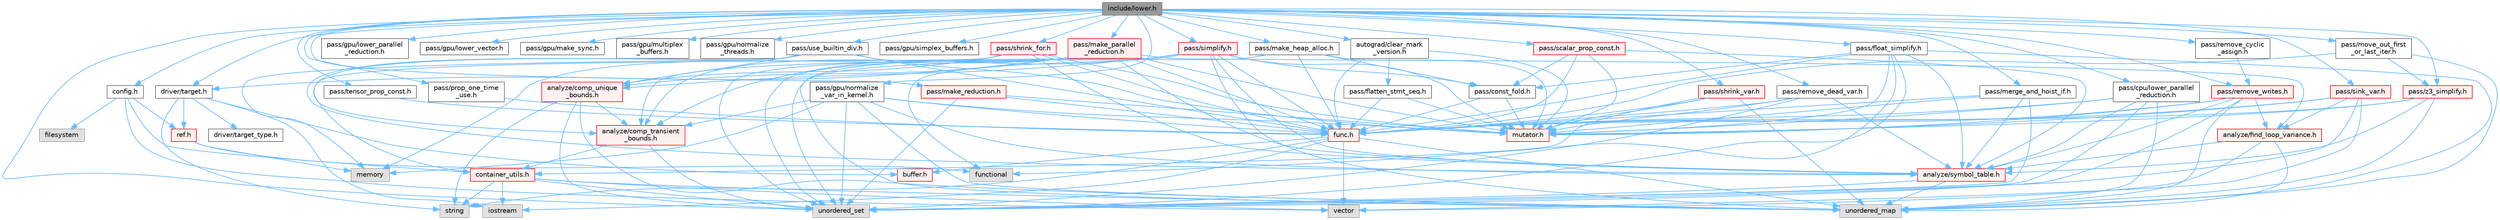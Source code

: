 digraph "include/lower.h"
{
 // LATEX_PDF_SIZE
  bgcolor="transparent";
  edge [fontname=Helvetica,fontsize=10,labelfontname=Helvetica,labelfontsize=10];
  node [fontname=Helvetica,fontsize=10,shape=box,height=0.2,width=0.4];
  Node1 [label="include/lower.h",height=0.2,width=0.4,color="gray40", fillcolor="grey60", style="filled", fontcolor="black",tooltip=" "];
  Node1 -> Node2 [color="steelblue1",style="solid"];
  Node2 [label="unordered_set",height=0.2,width=0.4,color="grey60", fillcolor="#E0E0E0", style="filled",tooltip=" "];
  Node1 -> Node3 [color="steelblue1",style="solid"];
  Node3 [label="autograd/clear_mark\l_version.h",height=0.2,width=0.4,color="grey40", fillcolor="white", style="filled",URL="$clear__mark__version_8h.html",tooltip=" "];
  Node3 -> Node4 [color="steelblue1",style="solid"];
  Node4 [label="func.h",height=0.2,width=0.4,color="red", fillcolor="#FFF0F0", style="filled",URL="$func_8h.html",tooltip=" "];
  Node4 -> Node5 [color="steelblue1",style="solid"];
  Node5 [label="iostream",height=0.2,width=0.4,color="grey60", fillcolor="#E0E0E0", style="filled",tooltip=" "];
  Node4 -> Node6 [color="steelblue1",style="solid"];
  Node6 [label="string",height=0.2,width=0.4,color="grey60", fillcolor="#E0E0E0", style="filled",tooltip=" "];
  Node4 -> Node7 [color="steelblue1",style="solid"];
  Node7 [label="unordered_map",height=0.2,width=0.4,color="grey60", fillcolor="#E0E0E0", style="filled",tooltip=" "];
  Node4 -> Node9 [color="steelblue1",style="solid"];
  Node9 [label="vector",height=0.2,width=0.4,color="grey60", fillcolor="#E0E0E0", style="filled",tooltip=" "];
  Node4 -> Node39 [color="steelblue1",style="solid"];
  Node39 [label="buffer.h",height=0.2,width=0.4,color="red", fillcolor="#FFF0F0", style="filled",URL="$buffer_8h.html",tooltip=" "];
  Node3 -> Node54 [color="steelblue1",style="solid"];
  Node54 [label="mutator.h",height=0.2,width=0.4,color="red", fillcolor="#FFF0F0", style="filled",URL="$mutator_8h.html",tooltip=" "];
  Node3 -> Node59 [color="steelblue1",style="solid"];
  Node59 [label="pass/flatten_stmt_seq.h",height=0.2,width=0.4,color="grey40", fillcolor="white", style="filled",URL="$flatten__stmt__seq_8h.html",tooltip=" "];
  Node59 -> Node4 [color="steelblue1",style="solid"];
  Node59 -> Node54 [color="steelblue1",style="solid"];
  Node1 -> Node60 [color="steelblue1",style="solid"];
  Node60 [label="config.h",height=0.2,width=0.4,color="grey40", fillcolor="white", style="filled",URL="$config_8h.html",tooltip=" "];
  Node60 -> Node61 [color="steelblue1",style="solid"];
  Node61 [label="filesystem",height=0.2,width=0.4,color="grey60", fillcolor="#E0E0E0", style="filled",tooltip=" "];
  Node60 -> Node9 [color="steelblue1",style="solid"];
  Node60 -> Node32 [color="steelblue1",style="solid"];
  Node32 [label="container_utils.h",height=0.2,width=0.4,color="red", fillcolor="#FFF0F0", style="filled",URL="$container__utils_8h.html",tooltip=" "];
  Node32 -> Node5 [color="steelblue1",style="solid"];
  Node32 -> Node6 [color="steelblue1",style="solid"];
  Node32 -> Node7 [color="steelblue1",style="solid"];
  Node32 -> Node2 [color="steelblue1",style="solid"];
  Node32 -> Node9 [color="steelblue1",style="solid"];
  Node60 -> Node19 [color="steelblue1",style="solid"];
  Node19 [label="ref.h",height=0.2,width=0.4,color="red", fillcolor="#FFF0F0", style="filled",URL="$ref_8h.html",tooltip=" "];
  Node19 -> Node12 [color="steelblue1",style="solid"];
  Node12 [label="functional",height=0.2,width=0.4,color="grey60", fillcolor="#E0E0E0", style="filled",tooltip=" "];
  Node19 -> Node20 [color="steelblue1",style="solid"];
  Node20 [label="memory",height=0.2,width=0.4,color="grey60", fillcolor="#E0E0E0", style="filled",tooltip=" "];
  Node1 -> Node46 [color="steelblue1",style="solid"];
  Node46 [label="driver/target.h",height=0.2,width=0.4,color="grey40", fillcolor="white", style="filled",URL="$target_8h.html",tooltip=" "];
  Node46 -> Node5 [color="steelblue1",style="solid"];
  Node46 -> Node6 [color="steelblue1",style="solid"];
  Node46 -> Node39 [color="steelblue1",style="solid"];
  Node46 -> Node47 [color="steelblue1",style="solid"];
  Node47 [label="driver/target_type.h",height=0.2,width=0.4,color="grey40", fillcolor="white", style="filled",URL="$target__type_8h.html",tooltip=" "];
  Node46 -> Node19 [color="steelblue1",style="solid"];
  Node1 -> Node62 [color="steelblue1",style="solid"];
  Node62 [label="pass/cpu/lower_parallel\l_reduction.h",height=0.2,width=0.4,color="grey40", fillcolor="white", style="filled",URL="$cpu_2lower__parallel__reduction_8h.html",tooltip=" "];
  Node62 -> Node7 [color="steelblue1",style="solid"];
  Node62 -> Node2 [color="steelblue1",style="solid"];
  Node62 -> Node63 [color="steelblue1",style="solid"];
  Node63 [label="analyze/symbol_table.h",height=0.2,width=0.4,color="red", fillcolor="#FFF0F0", style="filled",URL="$symbol__table_8h.html",tooltip=" "];
  Node63 -> Node7 [color="steelblue1",style="solid"];
  Node63 -> Node2 [color="steelblue1",style="solid"];
  Node62 -> Node4 [color="steelblue1",style="solid"];
  Node62 -> Node54 [color="steelblue1",style="solid"];
  Node1 -> Node65 [color="steelblue1",style="solid"];
  Node65 [label="pass/float_simplify.h",height=0.2,width=0.4,color="grey40", fillcolor="white", style="filled",URL="$float__simplify_8h.html",tooltip=" "];
  Node65 -> Node12 [color="steelblue1",style="solid"];
  Node65 -> Node7 [color="steelblue1",style="solid"];
  Node65 -> Node2 [color="steelblue1",style="solid"];
  Node65 -> Node63 [color="steelblue1",style="solid"];
  Node65 -> Node4 [color="steelblue1",style="solid"];
  Node65 -> Node54 [color="steelblue1",style="solid"];
  Node65 -> Node66 [color="steelblue1",style="solid"];
  Node66 [label="pass/const_fold.h",height=0.2,width=0.4,color="grey40", fillcolor="white", style="filled",URL="$const__fold_8h.html",tooltip=" "];
  Node66 -> Node4 [color="steelblue1",style="solid"];
  Node66 -> Node54 [color="steelblue1",style="solid"];
  Node1 -> Node67 [color="steelblue1",style="solid"];
  Node67 [label="pass/gpu/lower_parallel\l_reduction.h",height=0.2,width=0.4,color="grey40", fillcolor="white", style="filled",URL="$gpu_2lower__parallel__reduction_8h.html",tooltip=" "];
  Node1 -> Node68 [color="steelblue1",style="solid"];
  Node68 [label="pass/gpu/lower_vector.h",height=0.2,width=0.4,color="grey40", fillcolor="white", style="filled",URL="$lower__vector_8h.html",tooltip=" "];
  Node1 -> Node69 [color="steelblue1",style="solid"];
  Node69 [label="pass/gpu/make_sync.h",height=0.2,width=0.4,color="grey40", fillcolor="white", style="filled",URL="$make__sync_8h.html",tooltip=" "];
  Node1 -> Node70 [color="steelblue1",style="solid"];
  Node70 [label="pass/gpu/multiplex\l_buffers.h",height=0.2,width=0.4,color="grey40", fillcolor="white", style="filled",URL="$multiplex__buffers_8h.html",tooltip=" "];
  Node1 -> Node71 [color="steelblue1",style="solid"];
  Node71 [label="pass/gpu/normalize\l_threads.h",height=0.2,width=0.4,color="grey40", fillcolor="white", style="filled",URL="$normalize__threads_8h.html",tooltip=" "];
  Node1 -> Node72 [color="steelblue1",style="solid"];
  Node72 [label="pass/gpu/normalize\l_var_in_kernel.h",height=0.2,width=0.4,color="grey40", fillcolor="white", style="filled",URL="$normalize__var__in__kernel_8h.html",tooltip=" "];
  Node72 -> Node7 [color="steelblue1",style="solid"];
  Node72 -> Node2 [color="steelblue1",style="solid"];
  Node72 -> Node73 [color="steelblue1",style="solid"];
  Node73 [label="analyze/comp_transient\l_bounds.h",height=0.2,width=0.4,color="red", fillcolor="#FFF0F0", style="filled",URL="$comp__transient__bounds_8h.html",tooltip=" "];
  Node73 -> Node2 [color="steelblue1",style="solid"];
  Node73 -> Node32 [color="steelblue1",style="solid"];
  Node72 -> Node63 [color="steelblue1",style="solid"];
  Node72 -> Node4 [color="steelblue1",style="solid"];
  Node72 -> Node20 [color="steelblue1",style="solid"];
  Node72 -> Node54 [color="steelblue1",style="solid"];
  Node1 -> Node86 [color="steelblue1",style="solid"];
  Node86 [label="pass/gpu/simplex_buffers.h",height=0.2,width=0.4,color="grey40", fillcolor="white", style="filled",URL="$simplex__buffers_8h.html",tooltip=" "];
  Node1 -> Node87 [color="steelblue1",style="solid"];
  Node87 [label="pass/make_heap_alloc.h",height=0.2,width=0.4,color="grey40", fillcolor="white", style="filled",URL="$make__heap__alloc_8h.html",tooltip=" "];
  Node87 -> Node2 [color="steelblue1",style="solid"];
  Node87 -> Node4 [color="steelblue1",style="solid"];
  Node87 -> Node54 [color="steelblue1",style="solid"];
  Node87 -> Node66 [color="steelblue1",style="solid"];
  Node1 -> Node88 [color="steelblue1",style="solid"];
  Node88 [label="pass/make_parallel\l_reduction.h",height=0.2,width=0.4,color="red", fillcolor="#FFF0F0", style="filled",URL="$make__parallel__reduction_8h.html",tooltip=" "];
  Node88 -> Node20 [color="steelblue1",style="solid"];
  Node88 -> Node7 [color="steelblue1",style="solid"];
  Node88 -> Node2 [color="steelblue1",style="solid"];
  Node88 -> Node73 [color="steelblue1",style="solid"];
  Node88 -> Node89 [color="steelblue1",style="solid"];
  Node89 [label="analyze/comp_unique\l_bounds.h",height=0.2,width=0.4,color="red", fillcolor="#FFF0F0", style="filled",URL="$comp__unique__bounds_8h.html",tooltip=" "];
  Node89 -> Node6 [color="steelblue1",style="solid"];
  Node89 -> Node7 [color="steelblue1",style="solid"];
  Node89 -> Node2 [color="steelblue1",style="solid"];
  Node89 -> Node73 [color="steelblue1",style="solid"];
  Node88 -> Node90 [color="steelblue1",style="solid"];
  Node90 [label="analyze/find_loop_variance.h",height=0.2,width=0.4,color="red", fillcolor="#FFF0F0", style="filled",URL="$find__loop__variance_8h.html",tooltip=" "];
  Node90 -> Node7 [color="steelblue1",style="solid"];
  Node90 -> Node9 [color="steelblue1",style="solid"];
  Node90 -> Node63 [color="steelblue1",style="solid"];
  Node88 -> Node63 [color="steelblue1",style="solid"];
  Node88 -> Node46 [color="steelblue1",style="solid"];
  Node88 -> Node4 [color="steelblue1",style="solid"];
  Node88 -> Node54 [color="steelblue1",style="solid"];
  Node1 -> Node92 [color="steelblue1",style="solid"];
  Node92 [label="pass/make_reduction.h",height=0.2,width=0.4,color="red", fillcolor="#FFF0F0", style="filled",URL="$make__reduction_8h.html",tooltip=" "];
  Node92 -> Node2 [color="steelblue1",style="solid"];
  Node92 -> Node4 [color="steelblue1",style="solid"];
  Node92 -> Node54 [color="steelblue1",style="solid"];
  Node1 -> Node93 [color="steelblue1",style="solid"];
  Node93 [label="pass/merge_and_hoist_if.h",height=0.2,width=0.4,color="grey40", fillcolor="white", style="filled",URL="$merge__and__hoist__if_8h.html",tooltip=" "];
  Node93 -> Node2 [color="steelblue1",style="solid"];
  Node93 -> Node63 [color="steelblue1",style="solid"];
  Node93 -> Node4 [color="steelblue1",style="solid"];
  Node93 -> Node54 [color="steelblue1",style="solid"];
  Node1 -> Node94 [color="steelblue1",style="solid"];
  Node94 [label="pass/move_out_first\l_or_last_iter.h",height=0.2,width=0.4,color="grey40", fillcolor="white", style="filled",URL="$move__out__first__or__last__iter_8h.html",tooltip=" "];
  Node94 -> Node7 [color="steelblue1",style="solid"];
  Node94 -> Node4 [color="steelblue1",style="solid"];
  Node94 -> Node95 [color="steelblue1",style="solid"];
  Node95 [label="pass/z3_simplify.h",height=0.2,width=0.4,color="red", fillcolor="#FFF0F0", style="filled",URL="$z3__simplify_8h.html",tooltip=" "];
  Node95 -> Node7 [color="steelblue1",style="solid"];
  Node95 -> Node63 [color="steelblue1",style="solid"];
  Node95 -> Node4 [color="steelblue1",style="solid"];
  Node95 -> Node54 [color="steelblue1",style="solid"];
  Node1 -> Node98 [color="steelblue1",style="solid"];
  Node98 [label="pass/prop_one_time\l_use.h",height=0.2,width=0.4,color="grey40", fillcolor="white", style="filled",URL="$prop__one__time__use_8h.html",tooltip=" "];
  Node98 -> Node4 [color="steelblue1",style="solid"];
  Node1 -> Node99 [color="steelblue1",style="solid"];
  Node99 [label="pass/remove_cyclic\l_assign.h",height=0.2,width=0.4,color="grey40", fillcolor="white", style="filled",URL="$remove__cyclic__assign_8h.html",tooltip=" "];
  Node99 -> Node100 [color="steelblue1",style="solid"];
  Node100 [label="pass/remove_writes.h",height=0.2,width=0.4,color="red", fillcolor="#FFF0F0", style="filled",URL="$remove__writes_8h.html",tooltip=" "];
  Node100 -> Node7 [color="steelblue1",style="solid"];
  Node100 -> Node2 [color="steelblue1",style="solid"];
  Node100 -> Node90 [color="steelblue1",style="solid"];
  Node100 -> Node63 [color="steelblue1",style="solid"];
  Node100 -> Node4 [color="steelblue1",style="solid"];
  Node100 -> Node54 [color="steelblue1",style="solid"];
  Node1 -> Node101 [color="steelblue1",style="solid"];
  Node101 [label="pass/remove_dead_var.h",height=0.2,width=0.4,color="grey40", fillcolor="white", style="filled",URL="$remove__dead__var_8h.html",tooltip=" "];
  Node101 -> Node2 [color="steelblue1",style="solid"];
  Node101 -> Node63 [color="steelblue1",style="solid"];
  Node101 -> Node4 [color="steelblue1",style="solid"];
  Node101 -> Node54 [color="steelblue1",style="solid"];
  Node1 -> Node100 [color="steelblue1",style="solid"];
  Node1 -> Node102 [color="steelblue1",style="solid"];
  Node102 [label="pass/scalar_prop_const.h",height=0.2,width=0.4,color="red", fillcolor="#FFF0F0", style="filled",URL="$scalar__prop__const_8h.html",tooltip=" "];
  Node102 -> Node63 [color="steelblue1",style="solid"];
  Node102 -> Node4 [color="steelblue1",style="solid"];
  Node102 -> Node54 [color="steelblue1",style="solid"];
  Node102 -> Node66 [color="steelblue1",style="solid"];
  Node1 -> Node104 [color="steelblue1",style="solid"];
  Node104 [label="pass/shrink_for.h",height=0.2,width=0.4,color="red", fillcolor="#FFF0F0", style="filled",URL="$shrink__for_8h.html",tooltip=" "];
  Node104 -> Node73 [color="steelblue1",style="solid"];
  Node104 -> Node89 [color="steelblue1",style="solid"];
  Node104 -> Node63 [color="steelblue1",style="solid"];
  Node104 -> Node32 [color="steelblue1",style="solid"];
  Node104 -> Node4 [color="steelblue1",style="solid"];
  Node104 -> Node54 [color="steelblue1",style="solid"];
  Node1 -> Node106 [color="steelblue1",style="solid"];
  Node106 [label="pass/shrink_var.h",height=0.2,width=0.4,color="red", fillcolor="#FFF0F0", style="filled",URL="$shrink__var_8h.html",tooltip=" "];
  Node106 -> Node7 [color="steelblue1",style="solid"];
  Node106 -> Node32 [color="steelblue1",style="solid"];
  Node106 -> Node4 [color="steelblue1",style="solid"];
  Node106 -> Node54 [color="steelblue1",style="solid"];
  Node1 -> Node108 [color="steelblue1",style="solid"];
  Node108 [label="pass/simplify.h",height=0.2,width=0.4,color="red", fillcolor="#FFF0F0", style="filled",URL="$simplify_8h.html",tooltip=" "];
  Node108 -> Node12 [color="steelblue1",style="solid"];
  Node108 -> Node7 [color="steelblue1",style="solid"];
  Node108 -> Node2 [color="steelblue1",style="solid"];
  Node108 -> Node73 [color="steelblue1",style="solid"];
  Node108 -> Node89 [color="steelblue1",style="solid"];
  Node108 -> Node63 [color="steelblue1",style="solid"];
  Node108 -> Node4 [color="steelblue1",style="solid"];
  Node108 -> Node54 [color="steelblue1",style="solid"];
  Node108 -> Node66 [color="steelblue1",style="solid"];
  Node1 -> Node129 [color="steelblue1",style="solid"];
  Node129 [label="pass/sink_var.h",height=0.2,width=0.4,color="red", fillcolor="#FFF0F0", style="filled",URL="$sink__var_8h.html",tooltip=" "];
  Node129 -> Node2 [color="steelblue1",style="solid"];
  Node129 -> Node9 [color="steelblue1",style="solid"];
  Node129 -> Node90 [color="steelblue1",style="solid"];
  Node129 -> Node4 [color="steelblue1",style="solid"];
  Node129 -> Node54 [color="steelblue1",style="solid"];
  Node1 -> Node131 [color="steelblue1",style="solid"];
  Node131 [label="pass/tensor_prop_const.h",height=0.2,width=0.4,color="grey40", fillcolor="white", style="filled",URL="$tensor__prop__const_8h.html",tooltip=" "];
  Node131 -> Node4 [color="steelblue1",style="solid"];
  Node1 -> Node132 [color="steelblue1",style="solid"];
  Node132 [label="pass/use_builtin_div.h",height=0.2,width=0.4,color="grey40", fillcolor="white", style="filled",URL="$use__builtin__div_8h.html",tooltip=" "];
  Node132 -> Node73 [color="steelblue1",style="solid"];
  Node132 -> Node89 [color="steelblue1",style="solid"];
  Node132 -> Node63 [color="steelblue1",style="solid"];
  Node132 -> Node4 [color="steelblue1",style="solid"];
  Node132 -> Node20 [color="steelblue1",style="solid"];
  Node132 -> Node54 [color="steelblue1",style="solid"];
  Node1 -> Node95 [color="steelblue1",style="solid"];
}
